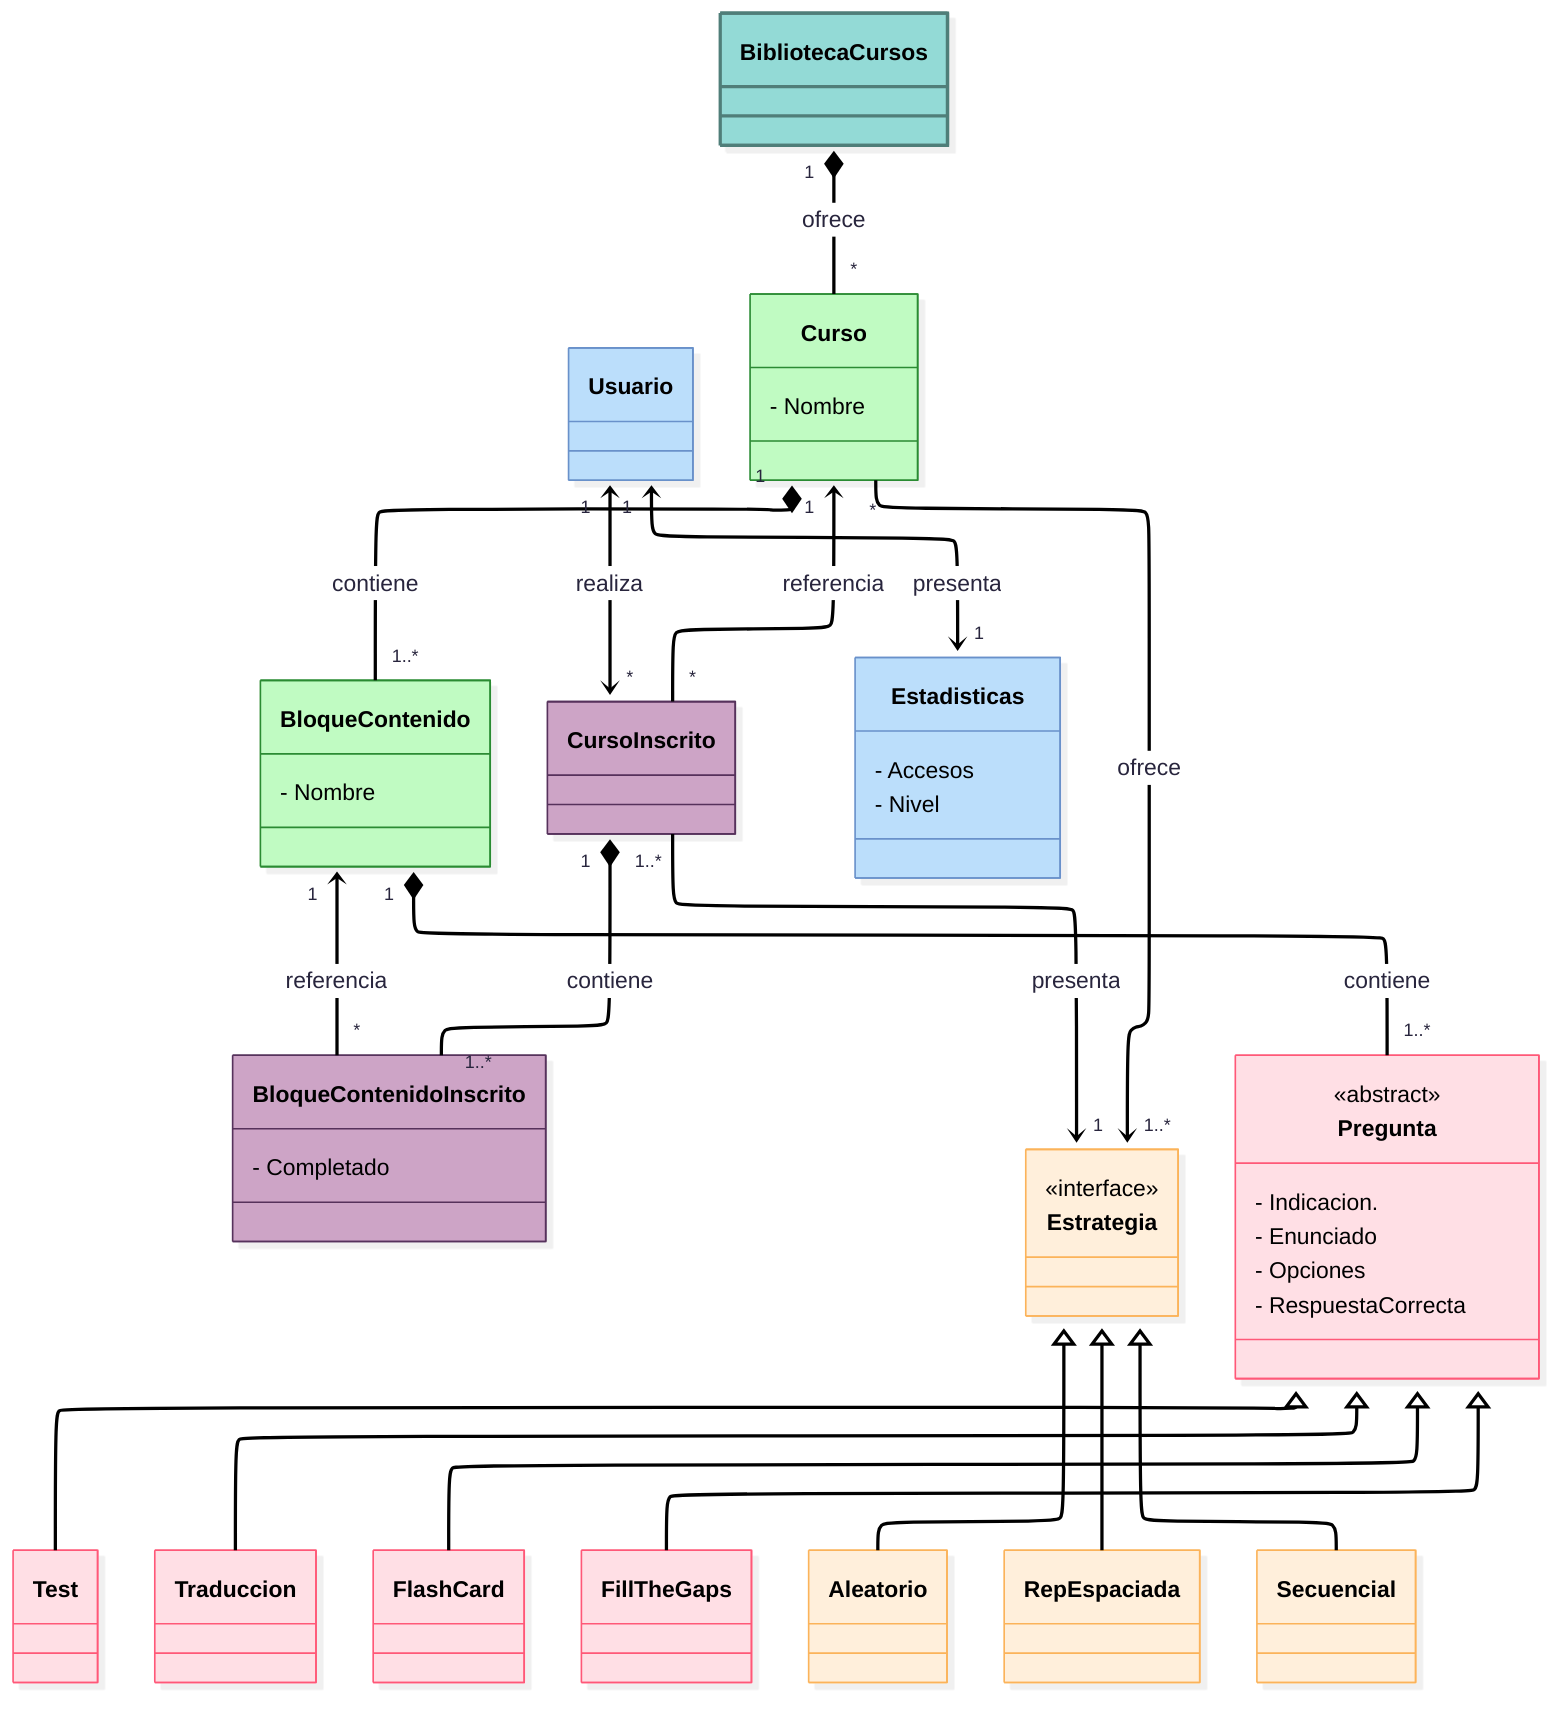 ---
config:
  look: neo
  theme: redux
  layout: elk
---
classDiagram
direction TB
    class Test {
    }
    class Traduccion {
    }
    class FlashCard {
    }
    class FillTheGaps {
    }
    class Aleatorio {
    }
    class RepEspaciada {
    }
    class Secuencial {
    }
    class Usuario {
    }
    class BloqueContenido {
	    - Nombre
    }
    class Curso {
	    - Nombre
    }
    class CursoInscrito {
    }
    class Estadisticas {
	    - Accesos
	    - Nivel
    }
    class BloqueContenidoInscrito {
	    - Completado
    }
    class Estrategia {
    }
    class BibliotecaCursos {
    }
    class Pregunta {
	    - Indicacion.
	    - Enunciado
	    - Opciones
	    - RespuestaCorrecta
    }

	<<interface>> Estrategia
	<<abstract>> Pregunta

    Pregunta <|-- Test
    Pregunta <|-- Traduccion
    Pregunta <|-- FlashCard
    Pregunta <|-- FillTheGaps
    Estrategia <|-- Aleatorio
    Estrategia <|-- RepEspaciada
    Estrategia <|-- Secuencial
    Usuario "1" <--> "1" Estadisticas : presenta
    Curso "1" *-- "1..*" BloqueContenido : contiene
    BloqueContenido "1" *-- "1..*" Pregunta : contiene
    CursoInscrito "1" *-- "1..*" BloqueContenidoInscrito : contiene
    Curso "1" <-- "*" CursoInscrito : referencia
    BloqueContenido "1" <-- "*" BloqueContenidoInscrito : referencia
    Curso "*" --> "1..*" Estrategia : ofrece
    CursoInscrito "1..*" --> "1" Estrategia : presenta
    BibliotecaCursos "1" *-- "*" Curso : ofrece
    Usuario "1" <--> "*" CursoInscrito : realiza

	style Test :,stroke-width:1px,stroke-dasharray:none,stroke:#FF5978,fill:#FFDFE5,color:#000000
	style Traduccion :,stroke-width:1px,stroke-dasharray:none,stroke:#FF5978,fill:#FFDFE5,color:#000000
	style FlashCard :,stroke-width:1px,stroke-dasharray:none,stroke:#FF5978,fill:#FFDFE5,color:#000000
	style FillTheGaps :,stroke-width:1px,stroke-dasharray:none,stroke:#FF5978,fill:#FFDFE5,color:#000000
	style Aleatorio :,stroke-width:1px,stroke-dasharray:none,stroke:#FBB35A,fill:#FFEFDB,color:#000000
	style RepEspaciada :,stroke-width:1px,stroke-dasharray:none,stroke:#FBB35A,fill:#FFEFDB,color:#000000
	style Secuencial :,stroke-width:1px,stroke-dasharray:none,stroke:#FBB35A,fill:#FFEFDB,color:#000000
	style Usuario color:#000000,stroke-width:1px,stroke-dasharray: 0,stroke:#6991ca,fill:#BBDEFB,stroke-width:1px,stroke-dasharray: 0,stroke:#6991ca,fill:#BBDEFB
	style BloqueContenido stroke:#136b1b,stroke-width:1px,stroke-dasharray: 0,fill:#c0fbc2,stroke:#2b8b33,color:#000000
	style Curso fill:#7cce7f,stroke:#136b1b,stroke-width:1px,stroke-dasharray: 0,fill:#c0fbc2,stroke:#2b8b33,color:#000000
	style CursoInscrito :,stroke-width:1px,stroke-dasharray: 0,fill:#c0fbc2,stroke:#136b1b,stroke-width:1px,stroke-dasharray: 0,fill:#c0fbc2,stroke:#136b1b,fill:#b585ad,stroke-width:1px,stroke-dasharray: 0,fill:#c0fbc2,stroke:#136b1b,stroke-width:1px,stroke-dasharray: 0,fill:#c0fbc2,stroke:#136b1b,stroke-width:1px,stroke-dasharray: 0,fill:#c0fbc2,stroke:#2b8b33,stroke-width:1px,stroke-dasharray: 0,fill:#c0fbc2,stroke:#2b8b33,stroke-width:1px,stroke-dasharray: 0,fill:#c0fbc2,stroke:#2b8b33,stroke-width:1px,stroke-dasharray: 0,fill:#c0fbc2,stroke:#2b8b33,fill:#c596bd,stroke-width:1px,stroke-dasharray: 0,fill:#c0fbc2,stroke:#2b8b33,color:#000000,stroke:#56315b,fill:#cda4c6,color:#000000
	style Estadisticas stroke:#8aa8d3,stroke:#7398cb,color:#000000,stroke-width:1px,stroke-dasharray: 0,stroke:#6991ca,fill:#BBDEFB,stroke-width:1px,stroke-dasharray: 0,stroke:#6991ca,fill:#BBDEFB
	style BloqueContenidoInscrito :,stroke-width:1px,stroke-dasharray: 0,fill:#c0fbc2,stroke:#136b1b,fill:#b585ad,stroke-width:1px,stroke-dasharray: 0,fill:#c0fbc2,stroke:#136b1b,stroke-width:1px,stroke-dasharray: 0,fill:#c0fbc2,stroke:#136b1b,stroke-width:1px,stroke-dasharray: 0,fill:#c0fbc2,stroke:#2b8b33,stroke-width:1px,stroke-dasharray: 0,fill:#c0fbc2,stroke:#2b8b33,stroke-width:1px,stroke-dasharray: 0,fill:#c0fbc2,stroke:#2b8b33,fill:#c596bd,stroke-width:1px,stroke-dasharray: 0,fill:#c0fbc2,stroke:#2b8b33,color:#000000,stroke:#56315b,fill:#cda4c6,color:#000000
	style Estrategia :,stroke-width:1px,stroke-dasharray:none,stroke:#FBB35A,fill:#FFEFDB,color:#000000
	style BibliotecaCursos fill:#93dad6,stroke:#507e79,color:#000000
	style Pregunta :,stroke-width:1px,stroke-dasharray:none,stroke:#FF5978,fill:#FFDFE5,color:#000000

	class Test:::Rose
	class Traduccion:::Rose
	class FlashCard:::Rose
	class FillTheGaps:::Rose
	class Aleatorio:::Peach
	class RepEspaciada:::Peach
	class Secuencial:::Peach
	class Usuario:::Usuario
	class BloqueContenido:::Curso
	class Curso:::Curso
	class CursoInscrito:::CursoInscrito
	class Estadisticas:::Usuario
	class BloqueContenidoInscrito:::CursoInscrito
	class Estrategia:::Peach
	class BibliotecaCursos:::Biblioteca
	class Pregunta:::Rose